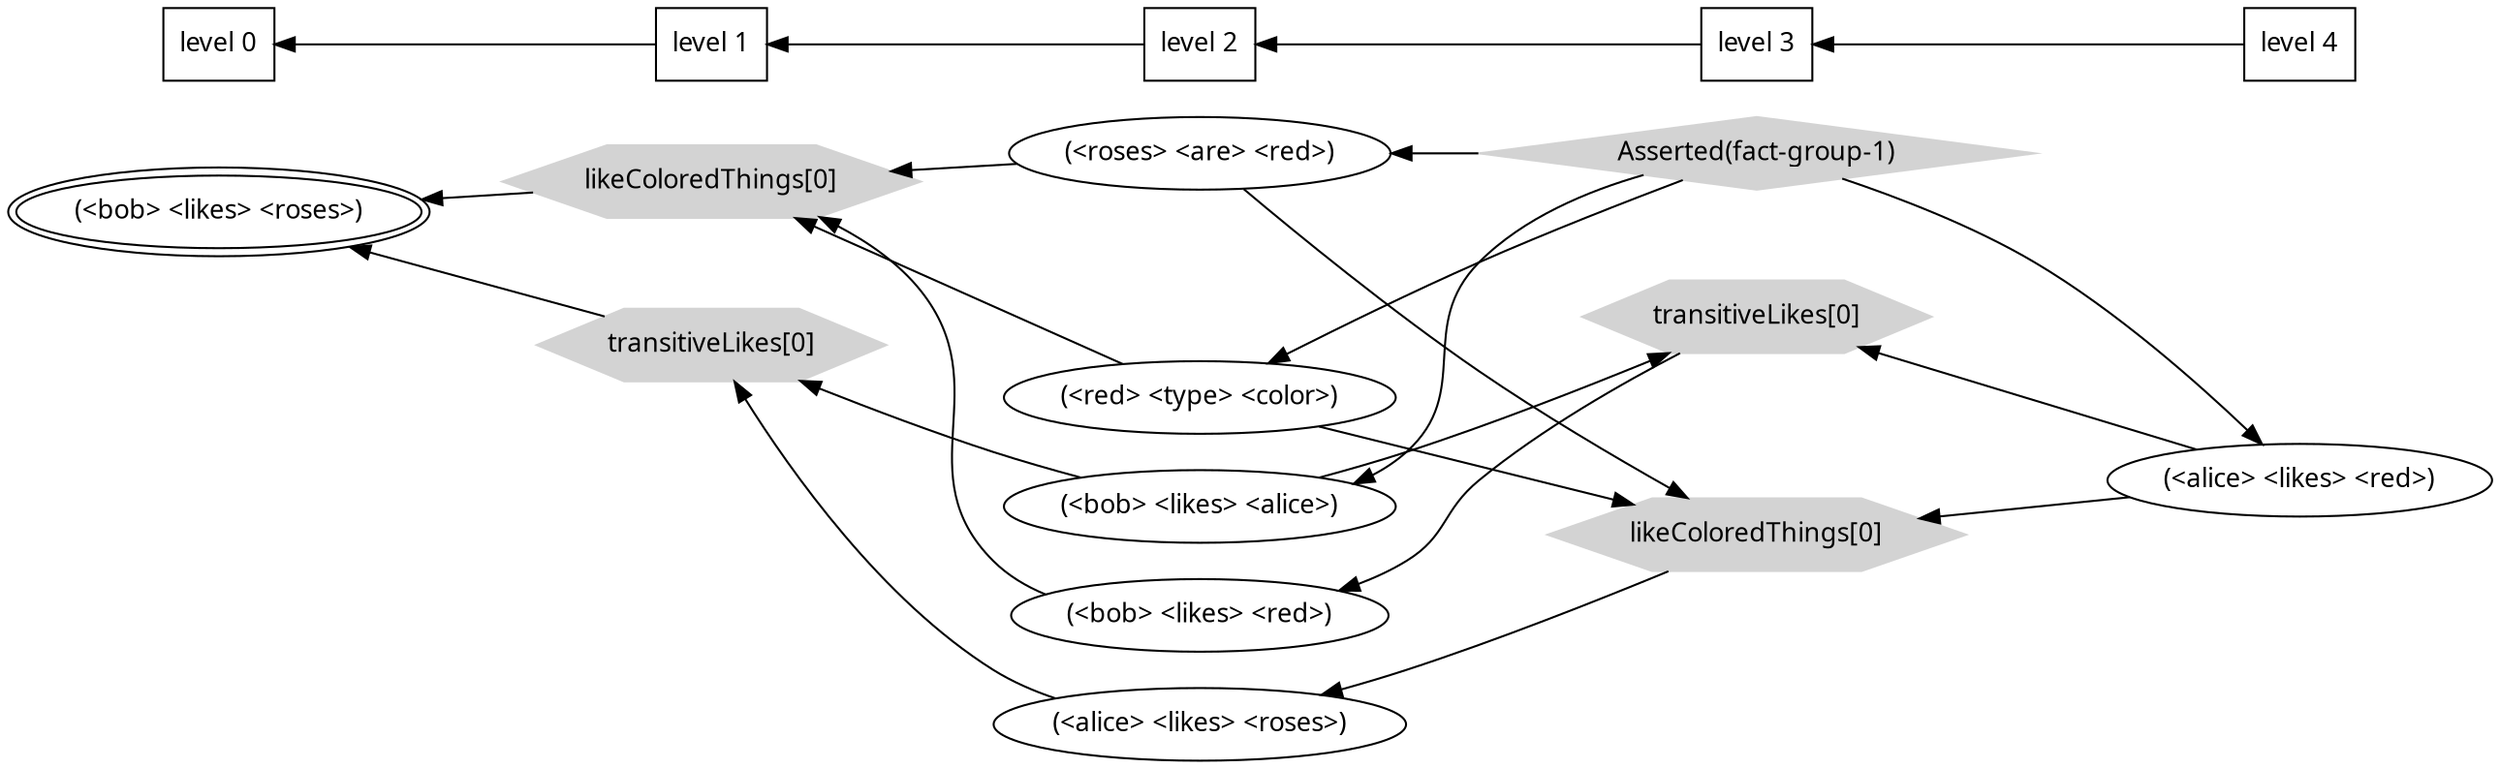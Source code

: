 digraph {
 rankdir=RL
node [fontname="Ubuntu Mono", fontsize=13]
edge[constraint=false]
"0x1d0ba80"[label="(\<bob\> \<likes\> \<roses\>)", peripheries=2];
"0x1d0c5e0"[style=filled, color=lightgrey, shape=polygon, sides=6, label="likeColoredThings[0]"];
"0x1d09300" -> "0x1d0c5e0";
"0x1d0c630" -> "0x1d0c5e0";
"0x1d0e560" -> "0x1d0c5e0";
"0x1d0cbc0"[style=filled, color=lightgrey, shape=polygon, sides=6, label="transitiveLikes[0]"];
"0x1d0b3d0" -> "0x1d0cbc0";
"0x1d0c3e0" -> "0x1d0cbc0";
"0x1d0c5e0" -> "0x1d0ba80";
"0x1d0cbc0" -> "0x1d0ba80";
"0x1d09300"[label="(\<roses\> \<are\> \<red\>)"];
"0x1d0c630"[label="(\<bob\> \<likes\> \<red\>)"];
"0x1d0e560"[label="(\<red\> \<type\> \<color\>)"];
"0x1d0b3d0"[label="(\<alice\> \<likes\> \<roses\>)"];
"0x1d0c3e0"[label="(\<bob\> \<likes\> \<alice\>)"];
"0x1d0ccc0"[style=filled, color=lightgrey, shape=diamond, label="Asserted(fact-group-1)"];
"0x1d0ccc0" -> "0x1d09300";
"0x1d0c6e0"[style=filled, color=lightgrey, shape=polygon, sides=6, label="transitiveLikes[0]"];
"0x1d0c1d0" -> "0x1d0c6e0";
"0x1d0c3e0" -> "0x1d0c6e0";
"0x1d0c6e0" -> "0x1d0c630";
"0x1d0ccc0" -> "0x1d0e560";
"0x1d0b4b0"[style=filled, color=lightgrey, shape=polygon, sides=6, label="likeColoredThings[0]"];
"0x1d09300" -> "0x1d0b4b0";
"0x1d0c1d0" -> "0x1d0b4b0";
"0x1d0e560" -> "0x1d0b4b0";
"0x1d0b4b0" -> "0x1d0b3d0";
"0x1d0ccc0" -> "0x1d0c3e0";
"0x1d0c1d0"[label="(\<alice\> \<likes\> \<red\>)"];
"0x1d0ccc0" -> "0x1d0c1d0";

rank0[shape=box] [label="level 0"];
rank1[shape=box] [label="level 1"];
rank2[shape=box] [label="level 2"];
rank3[shape=box] [label="level 3"];
rank4[shape=box] [label="level 4"];
rank4 -> rank3 -> rank2 -> rank1 -> rank0[constraint=true];
{ rank=same; rank0 ; "0x1d0ba80";}{ rank=same; rank1 ; "0x1d0c5e0" ; "0x1d0cbc0";}{ rank=same; rank2 ; "0x1d09300" ; "0x1d0c630" ; "0x1d0e560" ; "0x1d0b3d0" ; "0x1d0c3e0";}{ rank=same; rank3 ; "0x1d0ccc0" ; "0x1d0c6e0" ; "0x1d0b4b0";}{ rank=same; rank4 ; "0x1d0c1d0";}
}